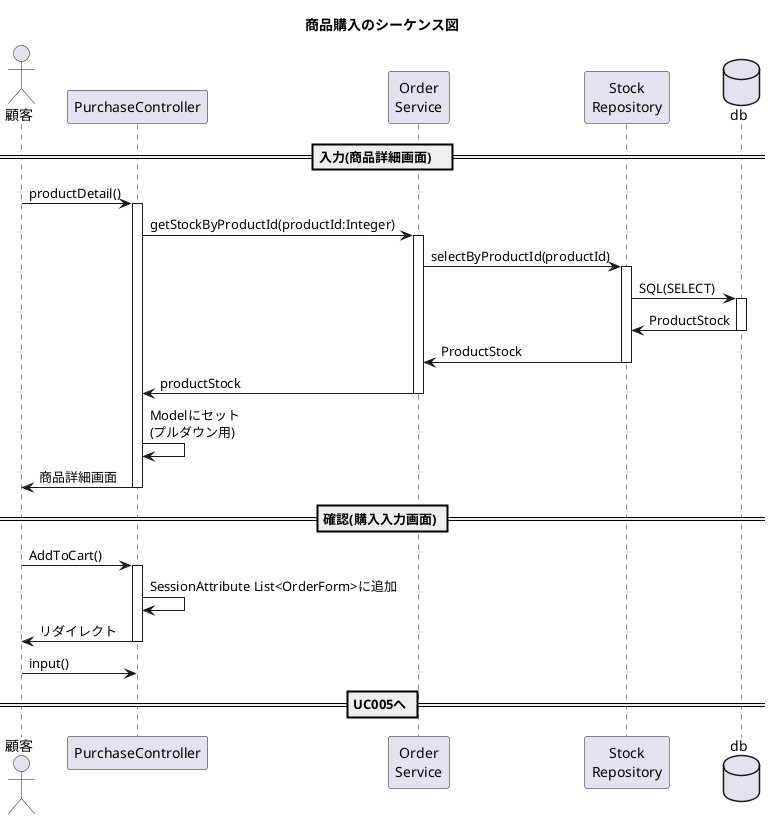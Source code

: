 @startuml

title 商品購入のシーケンス図
actor "顧客" as user
participant "PurchaseController" as controller
participant "Order\nService" as service
participant "Stock\nRepository" as repository1
database "db" as db

== 入力(商品詳細画面)　==
user -> controller++:productDetail()
controller -> service++:getStockByProductId(productId:Integer)
service -> repository1++:selectByProductId(productId)
repository1 -> db++:SQL(SELECT)
db -> repository1--:ProductStock
repository1 -> service--:ProductStock
service -> controller--:productStock
controller -> controller:Modelにセット\n(プルダウン用)
controller -> user--:商品詳細画面

== 確認(購入入力画面) ==
user -> controller++:AddToCart()
controller -> controller:SessionAttribute List<OrderForm>に追加
user <- controller--:リダイレクト
user -> controller:input()

== UC005へ ==

@enduml